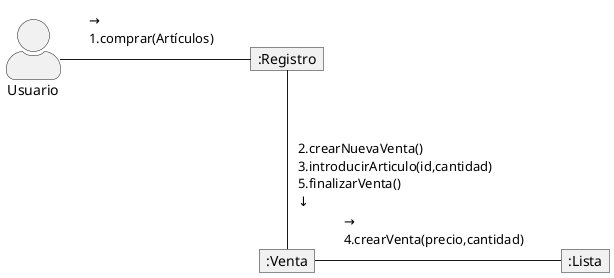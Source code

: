 @startuml Reto 06 Diagrama de Comunicación 

skinparam NoteBackgroundColor transparent
skinparam NoteBorderColor transparent
hide members
allowmixing
skinparam actorStyle awesome

object ":Registro" as object1

actor :Usuario: as User

User  --right object1
note on link: →\n1.comprar(Artículos)

object ":Venta" as object2

object1 --down object2
note on link: 2.crearNuevaVenta()\n3.introducirArticulo(id,cantidad)\n5.finalizarVenta()\n↓

object ":Lista" as object3

object2 --right object3
note on link: →\n4.crearVenta(precio,cantidad)

@enduml 